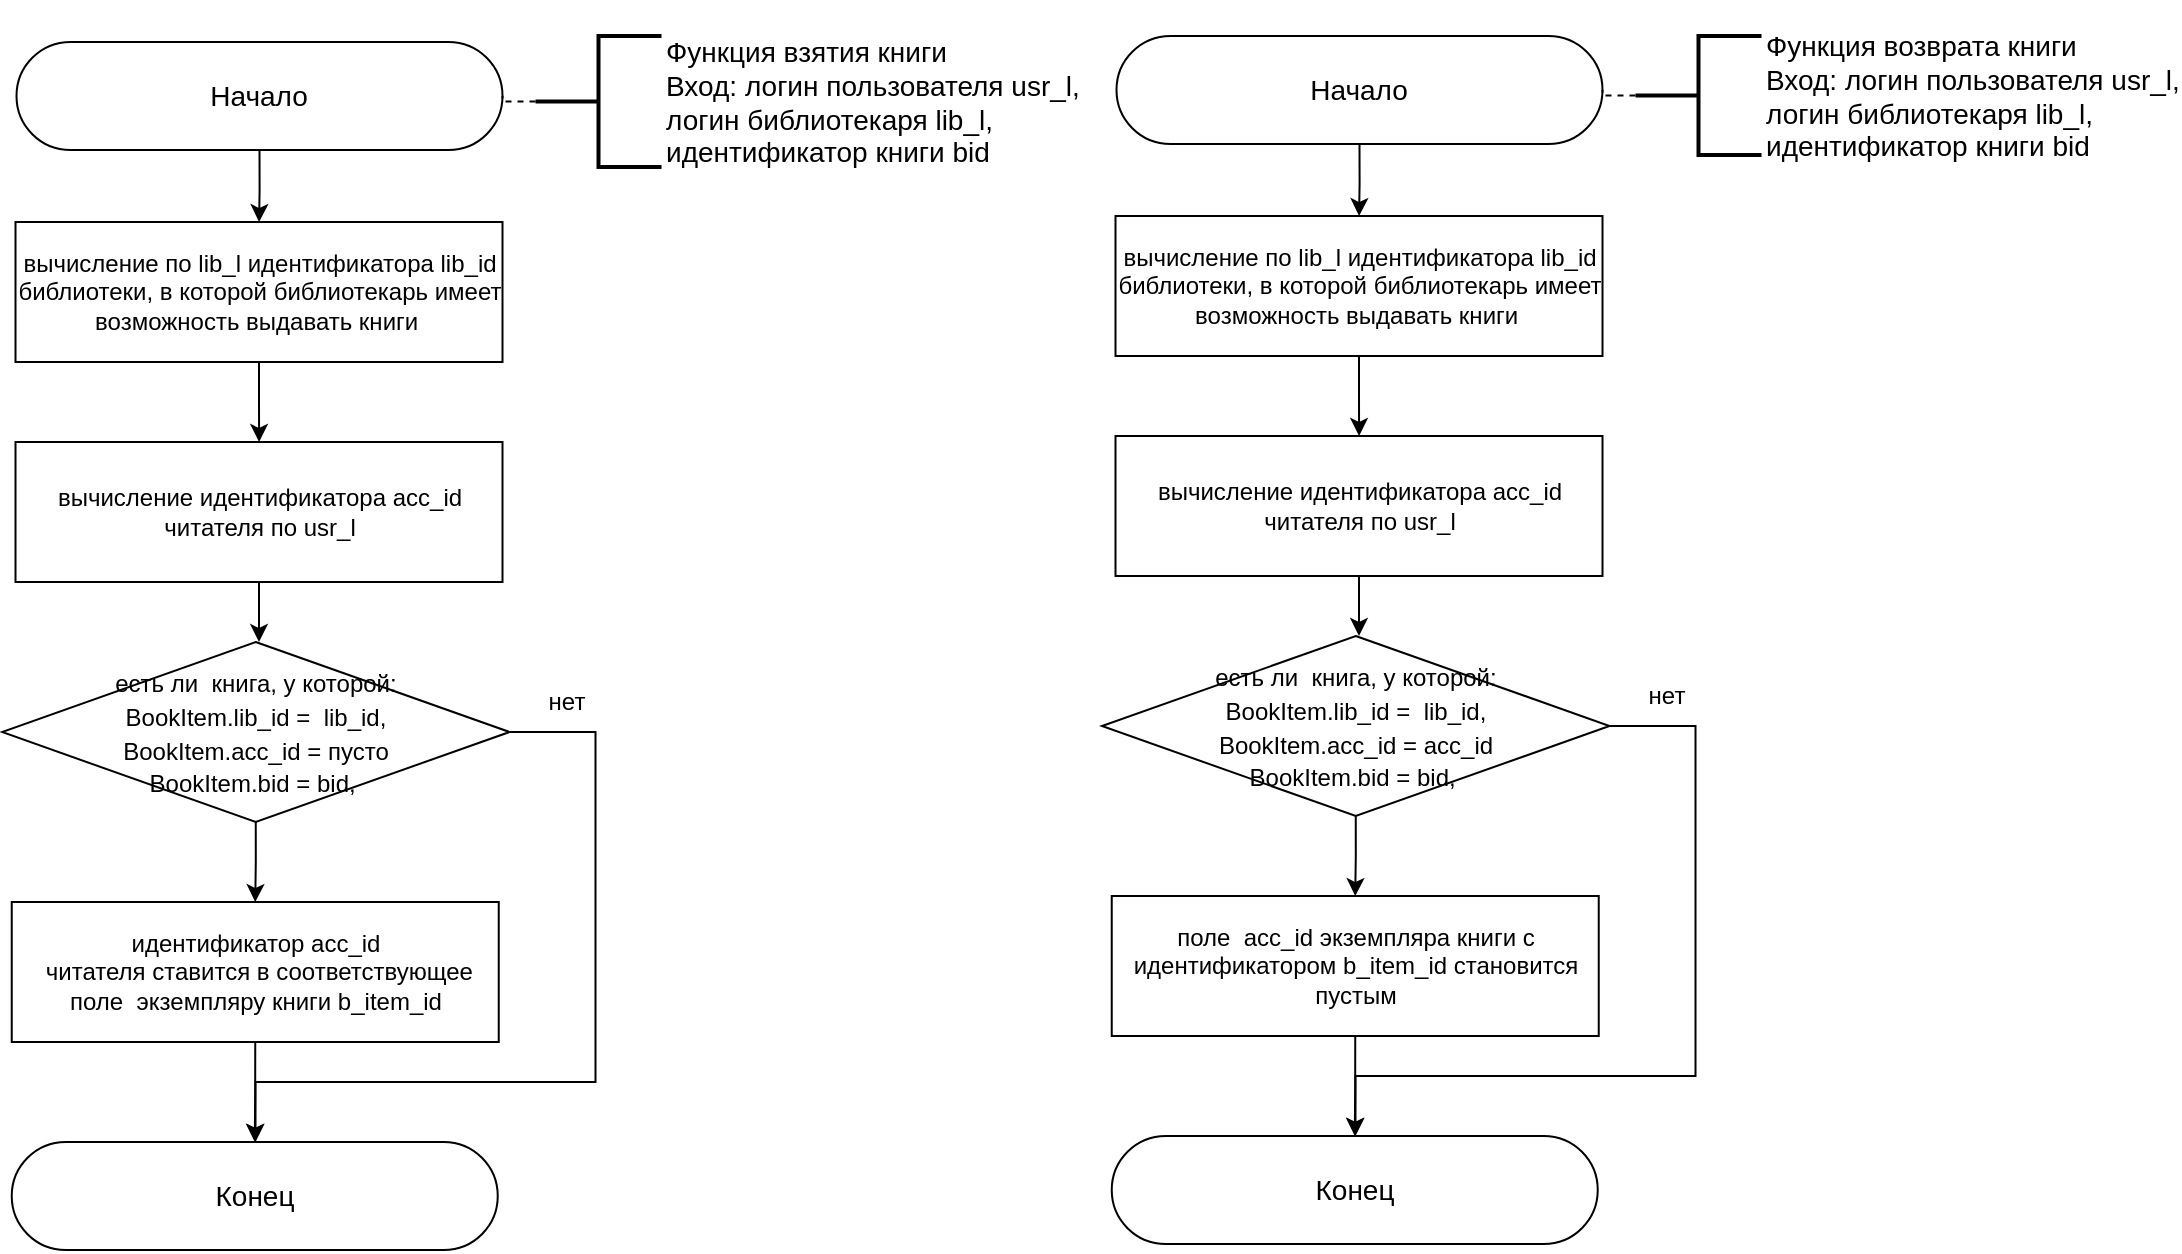 <mxfile version="18.1.3" type="google" pages="3"><diagram id="C6Ec-jnWZyXusu-apJWX" name="funcs"><mxGraphModel grid="1" page="1" gridSize="10" guides="1" tooltips="1" connect="1" arrows="1" fold="1" pageScale="1" pageWidth="827" pageHeight="1169" math="0" shadow="0"><root><mxCell id="0"/><mxCell id="1" parent="0"/><mxCell id="UT_RxVLWIWAtWuOM0-gf-16" style="edgeStyle=orthogonalEdgeStyle;rounded=0;orthogonalLoop=1;jettySize=auto;html=1;exitX=0.5;exitY=1;exitDx=0;exitDy=0;fontSize=14;fontColor=none;" edge="1" parent="1" source="UT_RxVLWIWAtWuOM0-gf-17" target="UT_RxVLWIWAtWuOM0-gf-21"><mxGeometry relative="1" as="geometry"/></mxCell><mxCell id="UT_RxVLWIWAtWuOM0-gf-17" value="Начало" style="rounded=1;whiteSpace=wrap;html=1;arcSize=50;fontSize=14;" vertex="1" parent="1"><mxGeometry x="697.25" y="47" width="243" height="54" as="geometry"/></mxCell><mxCell id="UT_RxVLWIWAtWuOM0-gf-18" style="edgeStyle=orthogonalEdgeStyle;rounded=0;orthogonalLoop=1;jettySize=auto;html=1;exitX=0;exitY=0.5;exitDx=0;exitDy=0;exitPerimeter=0;entryX=1;entryY=0.5;entryDx=0;entryDy=0;startArrow=none;startFill=0;endArrow=none;endFill=0;fontSize=14;dashed=1;" edge="1" parent="1" source="UT_RxVLWIWAtWuOM0-gf-19" target="UT_RxVLWIWAtWuOM0-gf-17"><mxGeometry relative="1" as="geometry"/></mxCell><mxCell id="UT_RxVLWIWAtWuOM0-gf-19" value="&lt;p style=&quot;line-height: 0.8;&quot;&gt;&lt;/p&gt;&lt;p&gt;Функция возврата книги&lt;br&gt;Вход: логин пользователя usr_l,&lt;br&gt;логин библиотекаря lib_l,&amp;nbsp;&lt;br&gt;идентификатор книги bid&lt;/p&gt;&lt;p&gt;&lt;/p&gt;" style="strokeWidth=2;html=1;shape=mxgraph.flowchart.annotation_2;align=left;labelPosition=right;pointerEvents=1;fontSize=14;" vertex="1" parent="1"><mxGeometry x="956.75" y="47" width="63" height="59.5" as="geometry"/></mxCell><mxCell id="UT_RxVLWIWAtWuOM0-gf-20" style="edgeStyle=orthogonalEdgeStyle;rounded=0;orthogonalLoop=1;jettySize=auto;html=1;exitX=0.5;exitY=1;exitDx=0;exitDy=0;" edge="1" parent="1" source="UT_RxVLWIWAtWuOM0-gf-21" target="UT_RxVLWIWAtWuOM0-gf-23"><mxGeometry relative="1" as="geometry"/></mxCell><mxCell id="UT_RxVLWIWAtWuOM0-gf-21" value="вычисление по lib_l идентификатора lib_id библиотеки, в которой библиотекарь имеет возможность выдавать книги&amp;nbsp;" style="rounded=0;whiteSpace=wrap;html=1;" vertex="1" parent="1"><mxGeometry x="696.75" y="137" width="243.5" height="70" as="geometry"/></mxCell><mxCell id="UT_RxVLWIWAtWuOM0-gf-22" style="edgeStyle=orthogonalEdgeStyle;rounded=0;orthogonalLoop=1;jettySize=auto;html=1;exitX=0.5;exitY=1;exitDx=0;exitDy=0;entryX=0.5;entryY=0;entryDx=0;entryDy=0;" edge="1" parent="1" source="UT_RxVLWIWAtWuOM0-gf-23"><mxGeometry relative="1" as="geometry"><mxPoint x="818.5" y="347" as="targetPoint"/></mxGeometry></mxCell><mxCell id="UT_RxVLWIWAtWuOM0-gf-23" value="вычисление идентификатора acc_id читателя по usr_l" style="rounded=0;whiteSpace=wrap;html=1;" vertex="1" parent="1"><mxGeometry x="696.75" y="247" width="243.5" height="70" as="geometry"/></mxCell><mxCell id="qVu5s2eI_L7JPNIJ6PpW-7" style="edgeStyle=orthogonalEdgeStyle;rounded=0;orthogonalLoop=1;jettySize=auto;html=1;exitX=0.5;exitY=1;exitDx=0;exitDy=0;fontSize=12;" edge="1" parent="1" source="UT_RxVLWIWAtWuOM0-gf-27" target="UT_RxVLWIWAtWuOM0-gf-28"><mxGeometry relative="1" as="geometry"/></mxCell><mxCell id="UT_RxVLWIWAtWuOM0-gf-27" value="&lt;span style=&quot;&quot;&gt;поле &amp;nbsp;acc_id экземпляра&amp;nbsp;книги с идентификатором b_item_id становится пустым&lt;/span&gt;" style="rounded=0;whiteSpace=wrap;html=1;" vertex="1" parent="1"><mxGeometry x="694.87" y="477" width="243.5" height="70" as="geometry"/></mxCell><mxCell id="UT_RxVLWIWAtWuOM0-gf-28" value="Конец" style="rounded=1;whiteSpace=wrap;html=1;arcSize=50;fontSize=14;" vertex="1" parent="1"><mxGeometry x="694.87" y="597" width="243" height="54" as="geometry"/></mxCell><mxCell id="qVu5s2eI_L7JPNIJ6PpW-4" style="edgeStyle=orthogonalEdgeStyle;rounded=0;orthogonalLoop=1;jettySize=auto;html=1;exitX=0.5;exitY=1;exitDx=0;exitDy=0;entryX=0.5;entryY=0;entryDx=0;entryDy=0;" edge="1" parent="1" source="qVu5s2eI_L7JPNIJ6PpW-1" target="UT_RxVLWIWAtWuOM0-gf-27"><mxGeometry relative="1" as="geometry"/></mxCell><mxCell id="qVu5s2eI_L7JPNIJ6PpW-8" style="edgeStyle=orthogonalEdgeStyle;rounded=0;orthogonalLoop=1;jettySize=auto;html=1;exitX=1;exitY=0.5;exitDx=0;exitDy=0;fontSize=12;" edge="1" parent="1" source="qVu5s2eI_L7JPNIJ6PpW-1" target="UT_RxVLWIWAtWuOM0-gf-28"><mxGeometry relative="1" as="geometry"><Array as="points"><mxPoint x="986.75" y="392"/><mxPoint x="986.75" y="567"/><mxPoint x="816.75" y="567"/></Array></mxGeometry></mxCell><mxCell id="qVu5s2eI_L7JPNIJ6PpW-1" value="&lt;font style=&quot;font-size: 12px;&quot;&gt;&amp;nbsp;есть ли &amp;nbsp;книга, у которой:&amp;nbsp;&lt;br&gt;BookItem.lib_id =&amp;nbsp;&amp;nbsp;lib_id, &lt;br&gt;BookItem.acc_id = acc_id&lt;br&gt;BookItem.bid = bid,&amp;nbsp;&lt;/font&gt;" style="rhombus;whiteSpace=wrap;html=1;fontSize=14;" vertex="1" parent="1"><mxGeometry x="690" y="347" width="253.75" height="90" as="geometry"/></mxCell><mxCell id="qVu5s2eI_L7JPNIJ6PpW-3" value="нет" style="text;html=1;align=center;verticalAlign=middle;resizable=0;points=[];autosize=1;strokeColor=none;fillColor=none;" vertex="1" parent="1"><mxGeometry x="956.75" y="367" width="30" height="20" as="geometry"/></mxCell><mxCell id="qVu5s2eI_L7JPNIJ6PpW-9" style="edgeStyle=orthogonalEdgeStyle;rounded=0;orthogonalLoop=1;jettySize=auto;html=1;exitX=0.5;exitY=1;exitDx=0;exitDy=0;fontSize=14;fontColor=none;" edge="1" parent="1" source="qVu5s2eI_L7JPNIJ6PpW-10" target="qVu5s2eI_L7JPNIJ6PpW-14"><mxGeometry relative="1" as="geometry"/></mxCell><mxCell id="qVu5s2eI_L7JPNIJ6PpW-10" value="Начало" style="rounded=1;whiteSpace=wrap;html=1;arcSize=50;fontSize=14;" vertex="1" parent="1"><mxGeometry x="147.25" y="50" width="243" height="54" as="geometry"/></mxCell><mxCell id="qVu5s2eI_L7JPNIJ6PpW-11" style="edgeStyle=orthogonalEdgeStyle;rounded=0;orthogonalLoop=1;jettySize=auto;html=1;exitX=0;exitY=0.5;exitDx=0;exitDy=0;exitPerimeter=0;entryX=1;entryY=0.5;entryDx=0;entryDy=0;startArrow=none;startFill=0;endArrow=none;endFill=0;fontSize=14;dashed=1;" edge="1" parent="1" source="qVu5s2eI_L7JPNIJ6PpW-12" target="qVu5s2eI_L7JPNIJ6PpW-10"><mxGeometry relative="1" as="geometry"/></mxCell><mxCell id="qVu5s2eI_L7JPNIJ6PpW-12" value="&lt;p style=&quot;line-height: 0.54;&quot;&gt;&lt;/p&gt;&lt;p&gt;Функция взятия книги&lt;br&gt;Вход: логин пользователя usr_l,&lt;br&gt;логин библиотекаря lib_l,&amp;nbsp;&lt;br&gt;идентификатор книги bid&lt;/p&gt;&lt;p&gt;&lt;/p&gt;" style="strokeWidth=2;html=1;shape=mxgraph.flowchart.annotation_2;align=left;labelPosition=right;pointerEvents=1;fontSize=14;" vertex="1" parent="1"><mxGeometry x="406.75" y="47" width="63" height="65.5" as="geometry"/></mxCell><mxCell id="qVu5s2eI_L7JPNIJ6PpW-13" style="edgeStyle=orthogonalEdgeStyle;rounded=0;orthogonalLoop=1;jettySize=auto;html=1;exitX=0.5;exitY=1;exitDx=0;exitDy=0;" edge="1" parent="1" source="qVu5s2eI_L7JPNIJ6PpW-14" target="qVu5s2eI_L7JPNIJ6PpW-16"><mxGeometry relative="1" as="geometry"/></mxCell><mxCell id="qVu5s2eI_L7JPNIJ6PpW-14" value="вычисление по lib_l идентификатора lib_id библиотеки, в которой библиотекарь имеет возможность выдавать книги&amp;nbsp;" style="rounded=0;whiteSpace=wrap;html=1;" vertex="1" parent="1"><mxGeometry x="146.75" y="140" width="243.5" height="70" as="geometry"/></mxCell><mxCell id="qVu5s2eI_L7JPNIJ6PpW-15" style="edgeStyle=orthogonalEdgeStyle;rounded=0;orthogonalLoop=1;jettySize=auto;html=1;exitX=0.5;exitY=1;exitDx=0;exitDy=0;entryX=0.5;entryY=0;entryDx=0;entryDy=0;" edge="1" parent="1" source="qVu5s2eI_L7JPNIJ6PpW-16"><mxGeometry relative="1" as="geometry"><mxPoint x="268.5" y="350" as="targetPoint"/></mxGeometry></mxCell><mxCell id="qVu5s2eI_L7JPNIJ6PpW-16" value="вычисление идентификатора acc_id читателя по usr_l" style="rounded=0;whiteSpace=wrap;html=1;" vertex="1" parent="1"><mxGeometry x="146.75" y="250" width="243.5" height="70" as="geometry"/></mxCell><mxCell id="qVu5s2eI_L7JPNIJ6PpW-17" style="edgeStyle=orthogonalEdgeStyle;rounded=0;orthogonalLoop=1;jettySize=auto;html=1;exitX=0.5;exitY=1;exitDx=0;exitDy=0;fontSize=12;" edge="1" parent="1" source="qVu5s2eI_L7JPNIJ6PpW-18" target="qVu5s2eI_L7JPNIJ6PpW-19"><mxGeometry relative="1" as="geometry"/></mxCell><mxCell id="qVu5s2eI_L7JPNIJ6PpW-18" value="&lt;span style=&quot;&quot;&gt;идентификатор&amp;nbsp;acc_id&lt;/span&gt;&lt;br style=&quot;&quot;&gt;&lt;span style=&quot;&quot;&gt;&amp;nbsp;читателя ставится в соответствующее поле &amp;nbsp;экземпляру книги b_item_id&lt;/span&gt;" style="rounded=0;whiteSpace=wrap;html=1;" vertex="1" parent="1"><mxGeometry x="144.87" y="480" width="243.5" height="70" as="geometry"/></mxCell><mxCell id="qVu5s2eI_L7JPNIJ6PpW-19" value="Конец" style="rounded=1;whiteSpace=wrap;html=1;arcSize=50;fontSize=14;" vertex="1" parent="1"><mxGeometry x="144.87" y="600" width="243" height="54" as="geometry"/></mxCell><mxCell id="qVu5s2eI_L7JPNIJ6PpW-20" style="edgeStyle=orthogonalEdgeStyle;rounded=0;orthogonalLoop=1;jettySize=auto;html=1;exitX=0.5;exitY=1;exitDx=0;exitDy=0;entryX=0.5;entryY=0;entryDx=0;entryDy=0;" edge="1" parent="1" source="qVu5s2eI_L7JPNIJ6PpW-22" target="qVu5s2eI_L7JPNIJ6PpW-18"><mxGeometry relative="1" as="geometry"/></mxCell><mxCell id="qVu5s2eI_L7JPNIJ6PpW-21" style="edgeStyle=orthogonalEdgeStyle;rounded=0;orthogonalLoop=1;jettySize=auto;html=1;exitX=1;exitY=0.5;exitDx=0;exitDy=0;fontSize=12;" edge="1" parent="1" source="qVu5s2eI_L7JPNIJ6PpW-22" target="qVu5s2eI_L7JPNIJ6PpW-19"><mxGeometry relative="1" as="geometry"><Array as="points"><mxPoint x="436.75" y="395"/><mxPoint x="436.75" y="570"/><mxPoint x="266.75" y="570"/></Array></mxGeometry></mxCell><mxCell id="qVu5s2eI_L7JPNIJ6PpW-22" value="&lt;font style=&quot;font-size: 12px;&quot;&gt;&amp;nbsp;есть ли &amp;nbsp;книга, у которой:&amp;nbsp;&lt;br&gt;BookItem.lib_id =&amp;nbsp;&amp;nbsp;lib_id, &lt;br&gt;BookItem.acc_id = пусто&lt;br&gt;BookItem.bid = bid,&amp;nbsp;&lt;/font&gt;" style="rhombus;whiteSpace=wrap;html=1;fontSize=14;" vertex="1" parent="1"><mxGeometry x="140" y="350" width="253.75" height="90" as="geometry"/></mxCell><mxCell id="qVu5s2eI_L7JPNIJ6PpW-23" value="нет" style="text;html=1;align=center;verticalAlign=middle;resizable=0;points=[];autosize=1;strokeColor=none;fillColor=none;" vertex="1" parent="1"><mxGeometry x="406.75" y="370" width="30" height="20" as="geometry"/></mxCell></root></mxGraphModel></diagram><diagram id="cEWhxDbIXef09gpo4Jmx" name="triggers"><mxGraphModel grid="1" page="1" gridSize="10" guides="1" tooltips="1" connect="1" arrows="1" fold="1" pageScale="1" pageWidth="827" pageHeight="1169" math="0" shadow="0"><root><mxCell id="0"/><mxCell id="1" parent="0"/><mxCell id="QxAgvqPKfrY5B7eYusQ8-1" style="edgeStyle=orthogonalEdgeStyle;rounded=0;orthogonalLoop=1;jettySize=auto;html=1;exitX=0.5;exitY=1;exitDx=0;exitDy=0;fontSize=14;fontColor=none;" edge="1" parent="1" source="QxAgvqPKfrY5B7eYusQ8-2" target="QxAgvqPKfrY5B7eYusQ8-6"><mxGeometry relative="1" as="geometry"/></mxCell><mxCell id="QxAgvqPKfrY5B7eYusQ8-2" value="Начало" style="rounded=1;whiteSpace=wrap;html=1;arcSize=50;fontSize=14;" vertex="1" parent="1"><mxGeometry x="737.25" y="60" width="243" height="54" as="geometry"/></mxCell><mxCell id="QxAgvqPKfrY5B7eYusQ8-3" style="edgeStyle=orthogonalEdgeStyle;rounded=0;orthogonalLoop=1;jettySize=auto;html=1;exitX=0;exitY=0.5;exitDx=0;exitDy=0;exitPerimeter=0;entryX=1;entryY=0.5;entryDx=0;entryDy=0;startArrow=none;startFill=0;endArrow=none;endFill=0;fontSize=14;dashed=1;" edge="1" parent="1" source="QxAgvqPKfrY5B7eYusQ8-4" target="QxAgvqPKfrY5B7eYusQ8-2"><mxGeometry relative="1" as="geometry"/></mxCell><mxCell id="QxAgvqPKfrY5B7eYusQ8-4" value="&lt;p style=&quot;line-height: 0.8;&quot;&gt;&lt;/p&gt;&lt;p&gt;Триггер перед&amp;nbsp;&lt;br&gt;удалением&amp;nbsp;&lt;br&gt;библиотеки&lt;/p&gt;&lt;p&gt;&lt;/p&gt;" style="strokeWidth=2;html=1;shape=mxgraph.flowchart.annotation_2;align=left;labelPosition=right;pointerEvents=1;fontSize=14;" vertex="1" parent="1"><mxGeometry x="1010" y="64.5" width="63" height="45" as="geometry"/></mxCell><mxCell id="QxAgvqPKfrY5B7eYusQ8-5" style="edgeStyle=orthogonalEdgeStyle;rounded=0;orthogonalLoop=1;jettySize=auto;html=1;exitX=0.5;exitY=1;exitDx=0;exitDy=0;" edge="1" parent="1" source="QxAgvqPKfrY5B7eYusQ8-6" target="QxAgvqPKfrY5B7eYusQ8-8"><mxGeometry relative="1" as="geometry"/></mxCell><mxCell id="QxAgvqPKfrY5B7eYusQ8-6" value="поле lib_id экземпляров книги с идентификатором удаляемой библиотеки становится пустым" style="rounded=0;whiteSpace=wrap;html=1;" vertex="1" parent="1"><mxGeometry x="736.75" y="150" width="243.5" height="70" as="geometry"/></mxCell><mxCell id="QxAgvqPKfrY5B7eYusQ8-7" style="edgeStyle=orthogonalEdgeStyle;rounded=0;orthogonalLoop=1;jettySize=auto;html=1;exitX=0.5;exitY=1;exitDx=0;exitDy=0;entryX=0.5;entryY=0;entryDx=0;entryDy=0;" edge="1" parent="1" source="QxAgvqPKfrY5B7eYusQ8-8"><mxGeometry relative="1" as="geometry"><mxPoint x="858.5" y="360" as="targetPoint"/></mxGeometry></mxCell><mxCell id="QxAgvqPKfrY5B7eYusQ8-8" value="удаление аккаунтов библиотекарей удаляемой библиотеки из таблицы LibrarianAccount" style="rounded=0;whiteSpace=wrap;html=1;" vertex="1" parent="1"><mxGeometry x="736.75" y="260" width="243.5" height="70" as="geometry"/></mxCell><mxCell id="QxAgvqPKfrY5B7eYusQ8-9" style="edgeStyle=orthogonalEdgeStyle;rounded=0;orthogonalLoop=1;jettySize=auto;html=1;exitX=0.5;exitY=1;exitDx=0;exitDy=0;fontSize=12;" edge="1" parent="1" source="QxAgvqPKfrY5B7eYusQ8-10" target="QxAgvqPKfrY5B7eYusQ8-11"><mxGeometry relative="1" as="geometry"/></mxCell><mxCell id="QxAgvqPKfrY5B7eYusQ8-10" value="&lt;span style=&quot;&quot;&gt;удаление аккаунтов библиотекарей удаляемой библиотеки из таблицы Account&lt;/span&gt;" style="rounded=0;whiteSpace=wrap;html=1;" vertex="1" parent="1"><mxGeometry x="736.75" y="360" width="243.5" height="70" as="geometry"/></mxCell><mxCell id="QxAgvqPKfrY5B7eYusQ8-11" value="Конец" style="rounded=1;whiteSpace=wrap;html=1;arcSize=50;fontSize=14;" vertex="1" parent="1"><mxGeometry x="736.75" y="480" width="243" height="54" as="geometry"/></mxCell><mxCell id="QxAgvqPKfrY5B7eYusQ8-16" style="edgeStyle=orthogonalEdgeStyle;rounded=0;orthogonalLoop=1;jettySize=auto;html=1;exitX=0.5;exitY=1;exitDx=0;exitDy=0;fontSize=14;fontColor=none;" edge="1" parent="1" source="QxAgvqPKfrY5B7eYusQ8-17" target="QxAgvqPKfrY5B7eYusQ8-21"><mxGeometry relative="1" as="geometry"/></mxCell><mxCell id="QxAgvqPKfrY5B7eYusQ8-17" value="Начало" style="rounded=1;whiteSpace=wrap;html=1;arcSize=50;fontSize=14;" vertex="1" parent="1"><mxGeometry x="300" y="60" width="243" height="54" as="geometry"/></mxCell><mxCell id="QxAgvqPKfrY5B7eYusQ8-18" style="edgeStyle=orthogonalEdgeStyle;rounded=0;orthogonalLoop=1;jettySize=auto;html=1;exitX=0;exitY=0.5;exitDx=0;exitDy=0;exitPerimeter=0;entryX=1;entryY=0.5;entryDx=0;entryDy=0;startArrow=none;startFill=0;endArrow=none;endFill=0;fontSize=14;dashed=1;" edge="1" parent="1" source="QxAgvqPKfrY5B7eYusQ8-19" target="QxAgvqPKfrY5B7eYusQ8-17"><mxGeometry relative="1" as="geometry"/></mxCell><mxCell id="QxAgvqPKfrY5B7eYusQ8-19" value="&lt;p style=&quot;line-height: 0.8;&quot;&gt;&lt;/p&gt;&lt;p&gt;Триггер перед&amp;nbsp;&lt;br&gt;удалением&amp;nbsp;&lt;br&gt;аккаунта&lt;/p&gt;&lt;p&gt;&lt;/p&gt;" style="strokeWidth=2;html=1;shape=mxgraph.flowchart.annotation_2;align=left;labelPosition=right;pointerEvents=1;fontSize=14;" vertex="1" parent="1"><mxGeometry x="570" y="64.5" width="63" height="45" as="geometry"/></mxCell><mxCell id="s1IN3M9-WKa5p2u1nykX-1" style="edgeStyle=orthogonalEdgeStyle;rounded=0;orthogonalLoop=1;jettySize=auto;html=1;exitX=0.5;exitY=1;exitDx=0;exitDy=0;fontSize=12;" edge="1" parent="1" source="QxAgvqPKfrY5B7eYusQ8-21" target="QxAgvqPKfrY5B7eYusQ8-26"><mxGeometry relative="1" as="geometry"/></mxCell><mxCell id="QxAgvqPKfrY5B7eYusQ8-21" value="поле &amp;nbsp;acc_id экземпляров книги с идентификатором удаляемого аккаунта становится пустым" style="rounded=0;whiteSpace=wrap;html=1;" vertex="1" parent="1"><mxGeometry x="300" y="150" width="243.5" height="70" as="geometry"/></mxCell><mxCell id="QxAgvqPKfrY5B7eYusQ8-26" value="Конец" style="rounded=1;whiteSpace=wrap;html=1;arcSize=50;fontSize=14;" vertex="1" parent="1"><mxGeometry x="300" y="260" width="243" height="54" as="geometry"/></mxCell></root></mxGraphModel></diagram><diagram id="NXEJdgxxVTPM52PprKTU" name="saved"><mxGraphModel grid="1" page="1" gridSize="10" guides="1" tooltips="1" connect="1" arrows="1" fold="1" pageScale="1" pageWidth="827" pageHeight="1169" math="0" shadow="0"><root><mxCell id="0"/><mxCell id="1" parent="0"/><mxCell id="O3biG55t9CkMUtMiFeIJ-72" style="edgeStyle=orthogonalEdgeStyle;rounded=0;orthogonalLoop=1;jettySize=auto;html=1;exitX=0.5;exitY=1;exitDx=0;exitDy=0;fontSize=14;fontColor=none;" edge="1" parent="1" source="O3biG55t9CkMUtMiFeIJ-2" target="O3biG55t9CkMUtMiFeIJ-61"><mxGeometry relative="1" as="geometry"/></mxCell><mxCell id="O3biG55t9CkMUtMiFeIJ-2" value="Начало" style="rounded=1;whiteSpace=wrap;html=1;arcSize=50;fontSize=14;" vertex="1" parent="1"><mxGeometry x="606.5" y="70" width="243" height="54" as="geometry"/></mxCell><mxCell id="O3biG55t9CkMUtMiFeIJ-4" style="edgeStyle=orthogonalEdgeStyle;rounded=0;orthogonalLoop=1;jettySize=auto;html=1;exitX=0;exitY=0.5;exitDx=0;exitDy=0;exitPerimeter=0;entryX=1;entryY=0.5;entryDx=0;entryDy=0;startArrow=none;startFill=0;endArrow=none;endFill=0;fontSize=14;dashed=1;" edge="1" parent="1" source="O3biG55t9CkMUtMiFeIJ-5" target="O3biG55t9CkMUtMiFeIJ-2"><mxGeometry relative="1" as="geometry"/></mxCell><mxCell id="O3biG55t9CkMUtMiFeIJ-5" value="&lt;p style=&quot;line-height: 0.8;&quot;&gt;&lt;/p&gt;&lt;p&gt;Вход: логин пользователя usr_l,&lt;br&gt;логин библиотекаря lib_l,&amp;nbsp;&lt;br&gt;идентификатор дескриптора книги bid&lt;/p&gt;&lt;p&gt;&lt;/p&gt;" style="strokeWidth=2;html=1;shape=mxgraph.flowchart.annotation_2;align=left;labelPosition=right;pointerEvents=1;fontSize=14;" vertex="1" parent="1"><mxGeometry x="896.5" y="74.5" width="63" height="45" as="geometry"/></mxCell><mxCell id="O3biG55t9CkMUtMiFeIJ-69" style="edgeStyle=orthogonalEdgeStyle;rounded=0;orthogonalLoop=1;jettySize=auto;html=1;exitX=0.5;exitY=1;exitDx=0;exitDy=0;entryX=0.5;entryY=0;entryDx=0;entryDy=0;fontSize=14;fontColor=none;" edge="1" parent="1" source="O3biG55t9CkMUtMiFeIJ-60" target="O3biG55t9CkMUtMiFeIJ-68"><mxGeometry relative="1" as="geometry"/></mxCell><mxCell id="O3biG55t9CkMUtMiFeIJ-71" style="edgeStyle=orthogonalEdgeStyle;rounded=0;orthogonalLoop=1;jettySize=auto;html=1;exitX=1;exitY=0.5;exitDx=0;exitDy=0;fontSize=14;fontColor=none;" edge="1" parent="1" source="O3biG55t9CkMUtMiFeIJ-60" target="O3biG55t9CkMUtMiFeIJ-64"><mxGeometry relative="1" as="geometry"><Array as="points"><mxPoint x="900" y="395"/><mxPoint x="900" y="590"/><mxPoint x="728" y="590"/></Array></mxGeometry></mxCell><mxCell id="O3biG55t9CkMUtMiFeIJ-60" value="логин текущего аккаунта &lt;br&gt;не совпадает с l_lib?" style="rhombus;whiteSpace=wrap;html=1;fontSize=14;" vertex="1" parent="1"><mxGeometry x="612.75" y="350" width="230" height="90" as="geometry"/></mxCell><mxCell id="O3biG55t9CkMUtMiFeIJ-74" style="edgeStyle=orthogonalEdgeStyle;rounded=0;orthogonalLoop=1;jettySize=auto;html=1;exitX=0.5;exitY=1;exitDx=0;exitDy=0;entryX=0.5;entryY=0;entryDx=0;entryDy=0;fontSize=14;fontColor=none;" edge="1" parent="1" source="O3biG55t9CkMUtMiFeIJ-61" target="O3biG55t9CkMUtMiFeIJ-62"><mxGeometry relative="1" as="geometry"/></mxCell><mxCell id="O3biG55t9CkMUtMiFeIJ-61" value="&lt;span style=&quot;font-size: 14px;&quot;&gt;lib_id = 0&lt;/span&gt;" style="rounded=0;whiteSpace=wrap;html=1;" vertex="1" parent="1"><mxGeometry x="606" y="150" width="243.5" height="70" as="geometry"/></mxCell><mxCell id="O3biG55t9CkMUtMiFeIJ-75" style="edgeStyle=orthogonalEdgeStyle;rounded=0;orthogonalLoop=1;jettySize=auto;html=1;exitX=0.5;exitY=1;exitDx=0;exitDy=0;entryX=0.5;entryY=0;entryDx=0;entryDy=0;fontSize=14;fontColor=none;" edge="1" parent="1" source="O3biG55t9CkMUtMiFeIJ-62" target="O3biG55t9CkMUtMiFeIJ-60"><mxGeometry relative="1" as="geometry"/></mxCell><mxCell id="O3biG55t9CkMUtMiFeIJ-62" value="цикл по всем записям &amp;nbsp;LibrarianAccount" style="shape=loopLimit;whiteSpace=wrap;html=1;labelBackgroundColor=none;fontSize=14;fontColor=none;" vertex="1" parent="1"><mxGeometry x="600.25" y="250" width="249.25" height="70" as="geometry"/></mxCell><mxCell id="O3biG55t9CkMUtMiFeIJ-64" value="конец цикла по всем записям &amp;nbsp;LibrarianAccount" style="shape=loopLimit;whiteSpace=wrap;html=1;labelBackgroundColor=none;fontSize=14;fontColor=none;direction=west;" vertex="1" parent="1"><mxGeometry x="603.37" y="620" width="249.25" height="70" as="geometry"/></mxCell><mxCell id="O3biG55t9CkMUtMiFeIJ-67" value="да" style="text;html=1;align=center;verticalAlign=middle;resizable=0;points=[];autosize=1;strokeColor=none;fillColor=none;fontSize=14;fontColor=none;" vertex="1" parent="1"><mxGeometry x="865" y="370" width="30" height="20" as="geometry"/></mxCell><mxCell id="O3biG55t9CkMUtMiFeIJ-70" style="edgeStyle=orthogonalEdgeStyle;rounded=0;orthogonalLoop=1;jettySize=auto;html=1;exitX=0.5;exitY=1;exitDx=0;exitDy=0;entryX=0.5;entryY=1;entryDx=0;entryDy=0;fontSize=14;fontColor=none;" edge="1" parent="1" source="O3biG55t9CkMUtMiFeIJ-68" target="O3biG55t9CkMUtMiFeIJ-64"><mxGeometry relative="1" as="geometry"/></mxCell><mxCell id="O3biG55t9CkMUtMiFeIJ-68" value="&lt;span style=&quot;font-size: 14px;&quot;&gt;lib_id = LibrarianAccount.lib_id&lt;/span&gt;" style="rounded=0;whiteSpace=wrap;html=1;" vertex="1" parent="1"><mxGeometry x="606" y="480" width="243.5" height="70" as="geometry"/></mxCell><mxCell id="O3biG55t9CkMUtMiFeIJ-85" style="edgeStyle=orthogonalEdgeStyle;rounded=0;orthogonalLoop=1;jettySize=auto;html=1;exitX=0.5;exitY=1;exitDx=0;exitDy=0;entryX=0.5;entryY=0;entryDx=0;entryDy=0;fontSize=14;fontColor=none;" edge="1" parent="1" source="O3biG55t9CkMUtMiFeIJ-87" target="O3biG55t9CkMUtMiFeIJ-95"><mxGeometry relative="1" as="geometry"/></mxCell><mxCell id="O3biG55t9CkMUtMiFeIJ-86" style="edgeStyle=orthogonalEdgeStyle;rounded=0;orthogonalLoop=1;jettySize=auto;html=1;exitX=1;exitY=0.5;exitDx=0;exitDy=0;fontSize=14;fontColor=none;" edge="1" parent="1" source="O3biG55t9CkMUtMiFeIJ-87" target="O3biG55t9CkMUtMiFeIJ-92"><mxGeometry relative="1" as="geometry"><Array as="points"><mxPoint x="903.12" y="985"/><mxPoint x="903.12" y="1180"/><mxPoint x="731.12" y="1180"/></Array></mxGeometry></mxCell><mxCell id="O3biG55t9CkMUtMiFeIJ-87" value="логин текущего аккаунта &lt;br&gt;не совпадает с l_lib?" style="rhombus;whiteSpace=wrap;html=1;fontSize=14;" vertex="1" parent="1"><mxGeometry x="615.87" y="940" width="230" height="90" as="geometry"/></mxCell><mxCell id="O3biG55t9CkMUtMiFeIJ-88" style="edgeStyle=orthogonalEdgeStyle;rounded=0;orthogonalLoop=1;jettySize=auto;html=1;exitX=0.5;exitY=1;exitDx=0;exitDy=0;entryX=0.5;entryY=0;entryDx=0;entryDy=0;fontSize=14;fontColor=none;" edge="1" parent="1" source="O3biG55t9CkMUtMiFeIJ-89" target="O3biG55t9CkMUtMiFeIJ-91"><mxGeometry relative="1" as="geometry"/></mxCell><mxCell id="O3biG55t9CkMUtMiFeIJ-89" value="&lt;span style=&quot;font-size: 14px;&quot;&gt;lib_id = 0&lt;/span&gt;" style="rounded=0;whiteSpace=wrap;html=1;" vertex="1" parent="1"><mxGeometry x="609.12" y="740" width="243.5" height="70" as="geometry"/></mxCell><mxCell id="O3biG55t9CkMUtMiFeIJ-90" style="edgeStyle=orthogonalEdgeStyle;rounded=0;orthogonalLoop=1;jettySize=auto;html=1;exitX=0.5;exitY=1;exitDx=0;exitDy=0;entryX=0.5;entryY=0;entryDx=0;entryDy=0;fontSize=14;fontColor=none;" edge="1" parent="1" source="O3biG55t9CkMUtMiFeIJ-91" target="O3biG55t9CkMUtMiFeIJ-87"><mxGeometry relative="1" as="geometry"/></mxCell><mxCell id="O3biG55t9CkMUtMiFeIJ-91" value="цикл по всем записям &amp;nbsp;LibrarianAccount" style="shape=loopLimit;whiteSpace=wrap;html=1;labelBackgroundColor=none;fontSize=14;fontColor=none;" vertex="1" parent="1"><mxGeometry x="603.37" y="840" width="249.25" height="70" as="geometry"/></mxCell><mxCell id="O3biG55t9CkMUtMiFeIJ-92" value="конец цикла по всем записям &amp;nbsp;LibrarianAccount" style="shape=loopLimit;whiteSpace=wrap;html=1;labelBackgroundColor=none;fontSize=14;fontColor=none;direction=west;" vertex="1" parent="1"><mxGeometry x="606.49" y="1210" width="249.25" height="70" as="geometry"/></mxCell><mxCell id="O3biG55t9CkMUtMiFeIJ-93" value="да" style="text;html=1;align=center;verticalAlign=middle;resizable=0;points=[];autosize=1;strokeColor=none;fillColor=none;fontSize=14;fontColor=none;" vertex="1" parent="1"><mxGeometry x="868.12" y="960" width="30" height="20" as="geometry"/></mxCell><mxCell id="O3biG55t9CkMUtMiFeIJ-94" style="edgeStyle=orthogonalEdgeStyle;rounded=0;orthogonalLoop=1;jettySize=auto;html=1;exitX=0.5;exitY=1;exitDx=0;exitDy=0;entryX=0.5;entryY=1;entryDx=0;entryDy=0;fontSize=14;fontColor=none;" edge="1" parent="1" source="O3biG55t9CkMUtMiFeIJ-95" target="O3biG55t9CkMUtMiFeIJ-92"><mxGeometry relative="1" as="geometry"/></mxCell><mxCell id="O3biG55t9CkMUtMiFeIJ-95" value="&lt;span style=&quot;font-size: 14px;&quot;&gt;lib_id = LibrarianAccount.lib_id&lt;/span&gt;" style="rounded=0;whiteSpace=wrap;html=1;" vertex="1" parent="1"><mxGeometry x="609.12" y="1070" width="243.5" height="70" as="geometry"/></mxCell></root></mxGraphModel></diagram></mxfile>